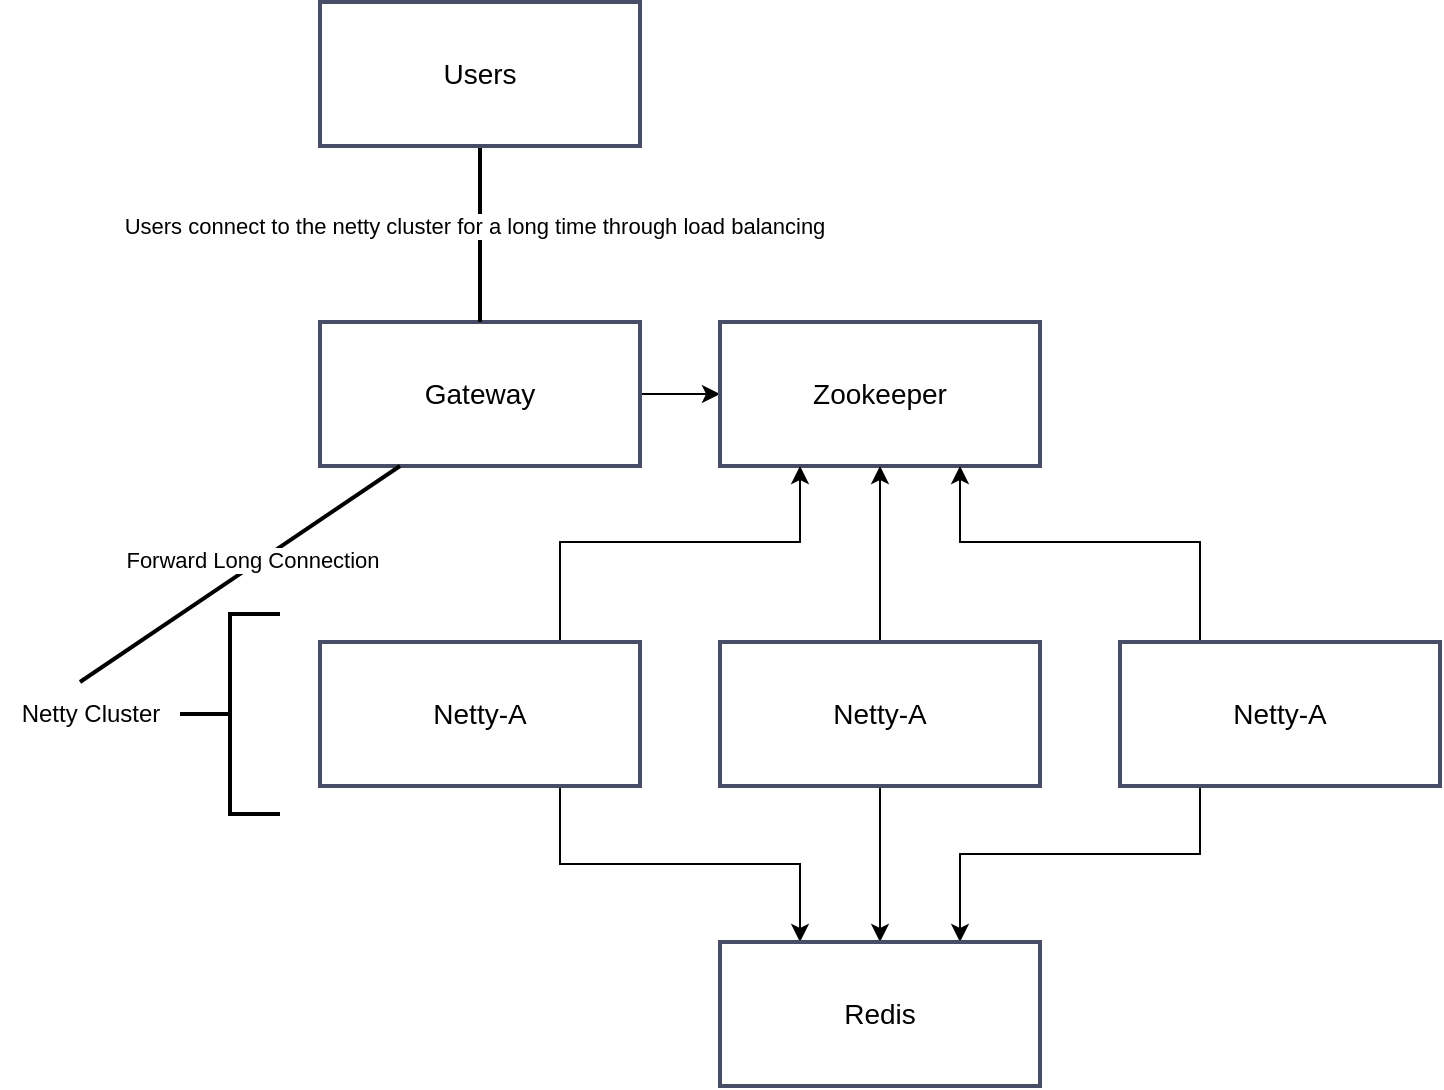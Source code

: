 <mxfile version="21.5.0" type="github">
  <diagram name="第 1 页" id="-yJ7dZR6ZEG5t212Vwaz">
    <mxGraphModel dx="2261" dy="673" grid="1" gridSize="10" guides="1" tooltips="1" connect="1" arrows="1" fold="1" page="1" pageScale="1" pageWidth="827" pageHeight="1169" math="0" shadow="0">
      <root>
        <mxCell id="0" />
        <mxCell id="1" parent="0" />
        <mxCell id="_0orbBe_WSjpQMd9QpF7-1" style="edgeStyle=orthogonalEdgeStyle;rounded=0;orthogonalLoop=1;jettySize=auto;html=1;exitX=0.75;exitY=1;exitDx=0;exitDy=0;entryX=0.25;entryY=0;entryDx=0;entryDy=0;" edge="1" parent="1" source="_0orbBe_WSjpQMd9QpF7-9" target="_0orbBe_WSjpQMd9QpF7-13">
          <mxGeometry relative="1" as="geometry" />
        </mxCell>
        <mxCell id="_0orbBe_WSjpQMd9QpF7-2" style="edgeStyle=orthogonalEdgeStyle;rounded=0;orthogonalLoop=1;jettySize=auto;html=1;exitX=1;exitY=0.5;exitDx=0;exitDy=0;entryX=0;entryY=0.5;entryDx=0;entryDy=0;" edge="1" parent="1" source="_0orbBe_WSjpQMd9QpF7-3" target="_0orbBe_WSjpQMd9QpF7-4">
          <mxGeometry relative="1" as="geometry" />
        </mxCell>
        <mxCell id="_0orbBe_WSjpQMd9QpF7-3" value="&lt;font style=&quot;vertical-align: inherit&quot;&gt;&lt;font style=&quot;vertical-align: inherit&quot;&gt;Gateway&lt;/font&gt;&lt;/font&gt;" style="fontSize=14;spacingLeft=10;spacingRight=10;zwfType=basicShape;rounded=0;strokeWidth=2;strokeColor=#474D66;whiteSpace=wrap;html=1;" vertex="1" parent="1">
          <mxGeometry x="-50" y="270" width="160" height="72" as="geometry" />
        </mxCell>
        <mxCell id="_0orbBe_WSjpQMd9QpF7-4" value="&lt;font style=&quot;vertical-align: inherit&quot;&gt;&lt;font style=&quot;vertical-align: inherit&quot;&gt;&lt;font style=&quot;vertical-align: inherit&quot;&gt;&lt;font style=&quot;vertical-align: inherit&quot;&gt;Zookeeper&lt;/font&gt;&lt;/font&gt;&lt;/font&gt;&lt;/font&gt;" style="fontSize=14;zwfType=basicShape;rounded=0;strokeWidth=2;strokeColor=#474D66;whiteSpace=wrap;html=1;" vertex="1" parent="1">
          <mxGeometry x="150" y="270" width="160" height="72" as="geometry" />
        </mxCell>
        <mxCell id="_0orbBe_WSjpQMd9QpF7-5" style="edgeStyle=orthogonalEdgeStyle;rounded=0;orthogonalLoop=1;jettySize=auto;html=1;exitX=0.5;exitY=1;exitDx=0;exitDy=0;entryX=0.5;entryY=0;entryDx=0;entryDy=0;" edge="1" parent="1" source="_0orbBe_WSjpQMd9QpF7-7" target="_0orbBe_WSjpQMd9QpF7-13">
          <mxGeometry relative="1" as="geometry" />
        </mxCell>
        <mxCell id="_0orbBe_WSjpQMd9QpF7-6" style="edgeStyle=orthogonalEdgeStyle;rounded=0;orthogonalLoop=1;jettySize=auto;html=1;exitX=0.5;exitY=0;exitDx=0;exitDy=0;entryX=0.5;entryY=1;entryDx=0;entryDy=0;" edge="1" parent="1" source="_0orbBe_WSjpQMd9QpF7-7" target="_0orbBe_WSjpQMd9QpF7-4">
          <mxGeometry relative="1" as="geometry" />
        </mxCell>
        <mxCell id="_0orbBe_WSjpQMd9QpF7-7" value="&lt;font style=&quot;vertical-align: inherit&quot;&gt;&lt;font style=&quot;vertical-align: inherit&quot;&gt;&lt;font style=&quot;vertical-align: inherit&quot;&gt;&lt;font style=&quot;vertical-align: inherit&quot;&gt;&lt;font style=&quot;vertical-align: inherit&quot;&gt;&lt;font style=&quot;vertical-align: inherit&quot;&gt;Netty-A&lt;/font&gt;&lt;/font&gt;&lt;/font&gt;&lt;/font&gt;&lt;/font&gt;&lt;/font&gt;" style="fontSize=14;zwfType=basicShape;rounded=0;strokeWidth=2;strokeColor=#474D66;whiteSpace=wrap;html=1;" vertex="1" parent="1">
          <mxGeometry x="150" y="430" width="160" height="72" as="geometry" />
        </mxCell>
        <mxCell id="_0orbBe_WSjpQMd9QpF7-8" style="edgeStyle=orthogonalEdgeStyle;rounded=0;orthogonalLoop=1;jettySize=auto;html=1;exitX=0.75;exitY=0;exitDx=0;exitDy=0;entryX=0.25;entryY=1;entryDx=0;entryDy=0;" edge="1" parent="1" source="_0orbBe_WSjpQMd9QpF7-9" target="_0orbBe_WSjpQMd9QpF7-4">
          <mxGeometry relative="1" as="geometry">
            <Array as="points">
              <mxPoint x="70" y="380" />
              <mxPoint x="190" y="380" />
            </Array>
          </mxGeometry>
        </mxCell>
        <mxCell id="_0orbBe_WSjpQMd9QpF7-9" value="&lt;font style=&quot;vertical-align: inherit&quot;&gt;&lt;font style=&quot;vertical-align: inherit&quot;&gt;&lt;font style=&quot;vertical-align: inherit&quot;&gt;&lt;font style=&quot;vertical-align: inherit&quot;&gt;&lt;font style=&quot;vertical-align: inherit&quot;&gt;&lt;font style=&quot;vertical-align: inherit&quot;&gt;Netty-A&lt;/font&gt;&lt;/font&gt;&lt;/font&gt;&lt;/font&gt;&lt;/font&gt;&lt;/font&gt;" style="fontSize=14;zwfType=basicShape;rounded=0;strokeWidth=2;strokeColor=#474D66;whiteSpace=wrap;html=1;" vertex="1" parent="1">
          <mxGeometry x="-50" y="430" width="160" height="72" as="geometry" />
        </mxCell>
        <mxCell id="_0orbBe_WSjpQMd9QpF7-10" style="edgeStyle=orthogonalEdgeStyle;rounded=0;orthogonalLoop=1;jettySize=auto;html=1;exitX=0.25;exitY=1;exitDx=0;exitDy=0;entryX=0.75;entryY=0;entryDx=0;entryDy=0;" edge="1" parent="1" source="_0orbBe_WSjpQMd9QpF7-12" target="_0orbBe_WSjpQMd9QpF7-13">
          <mxGeometry relative="1" as="geometry">
            <Array as="points">
              <mxPoint x="390" y="536" />
              <mxPoint x="270" y="536" />
            </Array>
          </mxGeometry>
        </mxCell>
        <mxCell id="_0orbBe_WSjpQMd9QpF7-11" style="edgeStyle=orthogonalEdgeStyle;rounded=0;orthogonalLoop=1;jettySize=auto;html=1;exitX=0.25;exitY=0;exitDx=0;exitDy=0;entryX=0.75;entryY=1;entryDx=0;entryDy=0;" edge="1" parent="1" source="_0orbBe_WSjpQMd9QpF7-12" target="_0orbBe_WSjpQMd9QpF7-4">
          <mxGeometry relative="1" as="geometry">
            <Array as="points">
              <mxPoint x="390" y="380" />
              <mxPoint x="270" y="380" />
            </Array>
          </mxGeometry>
        </mxCell>
        <mxCell id="_0orbBe_WSjpQMd9QpF7-12" value="&lt;font style=&quot;vertical-align: inherit&quot;&gt;&lt;font style=&quot;vertical-align: inherit&quot;&gt;&lt;font style=&quot;vertical-align: inherit&quot;&gt;&lt;font style=&quot;vertical-align: inherit&quot;&gt;&lt;font style=&quot;vertical-align: inherit&quot;&gt;&lt;font style=&quot;vertical-align: inherit&quot;&gt;Netty-A&lt;/font&gt;&lt;/font&gt;&lt;/font&gt;&lt;/font&gt;&lt;/font&gt;&lt;/font&gt;" style="fontSize=14;zwfType=basicShape;rounded=0;strokeWidth=2;strokeColor=#474D66;whiteSpace=wrap;html=1;" vertex="1" parent="1">
          <mxGeometry x="350" y="430" width="160" height="72" as="geometry" />
        </mxCell>
        <mxCell id="_0orbBe_WSjpQMd9QpF7-13" value="&lt;font style=&quot;vertical-align: inherit&quot;&gt;&lt;font style=&quot;vertical-align: inherit&quot;&gt;Redis&lt;/font&gt;&lt;/font&gt;" style="fontSize=14;zwfType=basicShape;rounded=0;strokeWidth=2;strokeColor=#474D66;whiteSpace=wrap;html=1;" vertex="1" parent="1">
          <mxGeometry x="150" y="580" width="160" height="72" as="geometry" />
        </mxCell>
        <mxCell id="_0orbBe_WSjpQMd9QpF7-15" value="" style="spacingLeft=10;spacingRight=10;zwfType=line;endArrow=none;html=1;startSize=14;endSize=14;strokeLinecap=round;sourcePerimeterSpacing=8;targetPerimeterSpacing=8;strokeWidth=2;entryX=0.25;entryY=1;entryDx=0;entryDy=0;" edge="1" parent="1" target="_0orbBe_WSjpQMd9QpF7-3">
          <mxGeometry width="160" height="10" relative="1" as="geometry">
            <mxPoint x="-170" y="450" as="sourcePoint" />
            <mxPoint x="-60" y="306" as="targetPoint" />
          </mxGeometry>
        </mxCell>
        <mxCell id="_0orbBe_WSjpQMd9QpF7-16" value="Forward Long Connection" style="edgeLabel;html=1;align=center;verticalAlign=middle;resizable=0;points=[];" vertex="1" connectable="0" parent="_0orbBe_WSjpQMd9QpF7-15">
          <mxGeometry x="0.095" y="3" relative="1" as="geometry">
            <mxPoint as="offset" />
          </mxGeometry>
        </mxCell>
        <mxCell id="_0orbBe_WSjpQMd9QpF7-17" value="" style="spacingLeft=10;spacingRight=10;zwfType=line;endArrow=none;html=1;startSize=14;endSize=14;strokeLinecap=round;sourcePerimeterSpacing=8;targetPerimeterSpacing=8;strokeWidth=2;entryX=0.5;entryY=1;entryDx=0;entryDy=0;entryPerimeter=0;exitX=0.5;exitY=0;exitDx=0;exitDy=0;" edge="1" parent="1" source="_0orbBe_WSjpQMd9QpF7-3" target="_0orbBe_WSjpQMd9QpF7-19">
          <mxGeometry width="160" height="10" relative="1" as="geometry">
            <mxPoint x="20" y="260" as="sourcePoint" />
            <mxPoint x="-50" y="130" as="targetPoint" />
          </mxGeometry>
        </mxCell>
        <mxCell id="_0orbBe_WSjpQMd9QpF7-18" value="Users connect to the netty cluster for a long time through load balancing" style="edgeLabel;html=1;align=center;verticalAlign=middle;resizable=0;points=[];" vertex="1" connectable="0" parent="_0orbBe_WSjpQMd9QpF7-17">
          <mxGeometry x="0.095" y="3" relative="1" as="geometry">
            <mxPoint as="offset" />
          </mxGeometry>
        </mxCell>
        <mxCell id="_0orbBe_WSjpQMd9QpF7-19" value="Users" style="fontSize=14;spacingLeft=10;spacingRight=10;zwfType=basicShape;strokeWidth=2;html=1;shape=mxgraph.flowchart.alternate-process;strokeColor=#474D66;whiteSpace=wrap;html=1" vertex="1" parent="1">
          <mxGeometry x="-50" y="110" width="160" height="72" as="geometry" />
        </mxCell>
        <mxCell id="_0orbBe_WSjpQMd9QpF7-20" value="" style="strokeWidth=2;html=1;shape=mxgraph.flowchart.annotation_2;align=left;labelPosition=right;pointerEvents=1;" vertex="1" parent="1">
          <mxGeometry x="-120" y="416" width="50" height="100" as="geometry" />
        </mxCell>
        <mxCell id="_0orbBe_WSjpQMd9QpF7-21" value="Netty Cluster" style="text;html=1;align=center;verticalAlign=middle;resizable=0;points=[];autosize=1;strokeColor=none;fillColor=none;" vertex="1" parent="1">
          <mxGeometry x="-210" y="451" width="90" height="30" as="geometry" />
        </mxCell>
      </root>
    </mxGraphModel>
  </diagram>
</mxfile>
